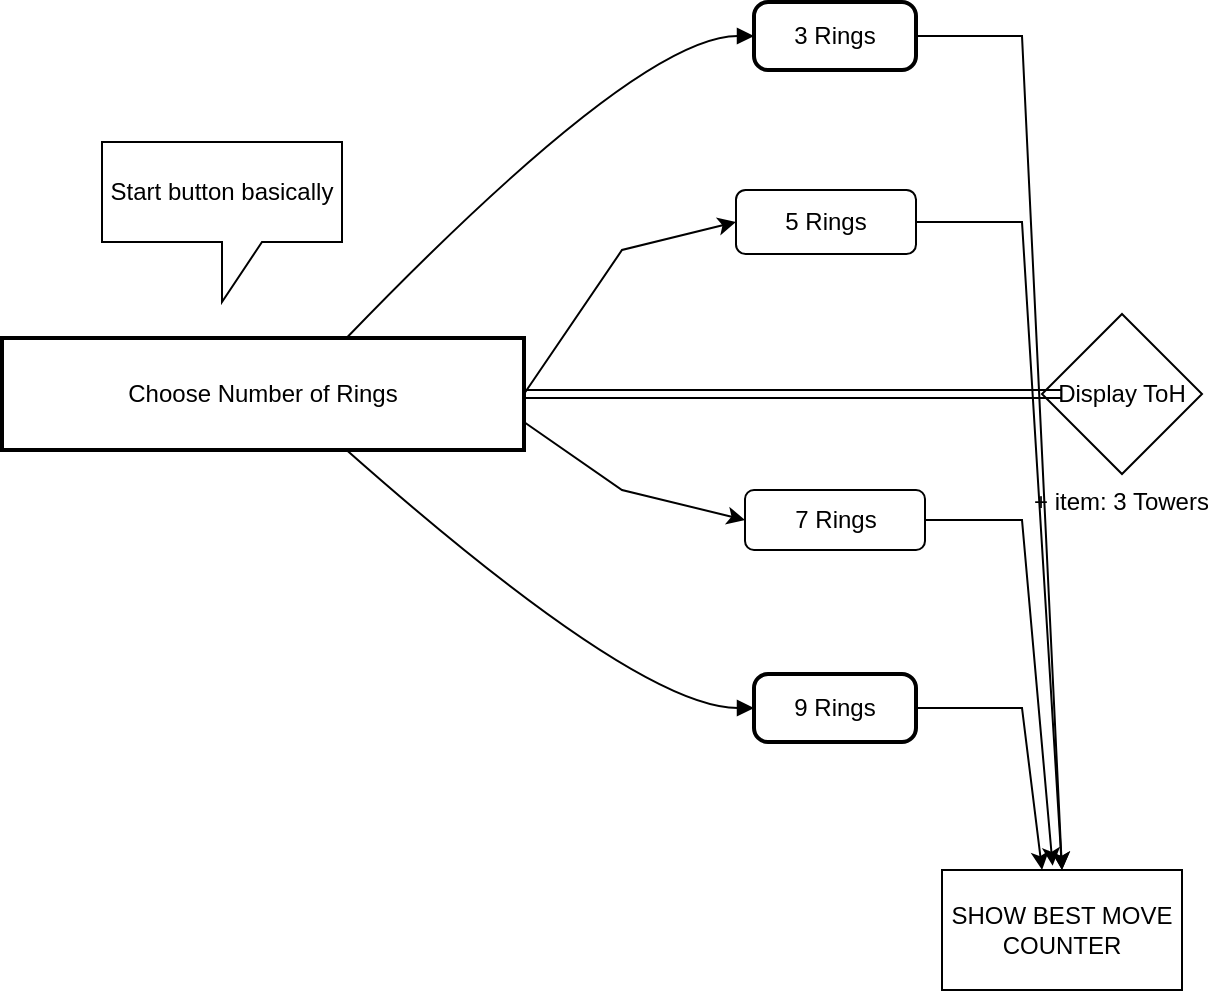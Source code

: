 <mxfile version="24.7.13">
  <diagram name="Page-1" id="QfWTIGqjXxxfTMF75qht">
    <mxGraphModel dx="1338" dy="1353" grid="1" gridSize="10" guides="1" tooltips="1" connect="1" arrows="1" fold="1" page="1" pageScale="1" pageWidth="850" pageHeight="1100" math="0" shadow="0">
      <root>
        <mxCell id="0" />
        <mxCell id="1" parent="0" />
        <mxCell id="2" value="Choose Number of Rings" style="whiteSpace=wrap;strokeWidth=2;" parent="1" vertex="1">
          <mxGeometry x="-210" y="294" width="261" height="56" as="geometry" />
        </mxCell>
        <mxCell id="3" value="3 Rings" style="rounded=1;absoluteArcSize=1;arcSize=14;whiteSpace=wrap;strokeWidth=2;" parent="1" vertex="1">
          <mxGeometry x="166" y="126" width="81" height="34" as="geometry" />
        </mxCell>
        <mxCell id="4" value="9 Rings" style="rounded=1;absoluteArcSize=1;arcSize=14;whiteSpace=wrap;strokeWidth=2;" parent="1" vertex="1">
          <mxGeometry x="166" y="462" width="81" height="34" as="geometry" />
        </mxCell>
        <mxCell id="20" value="" style="curved=1;startArrow=none;endArrow=block;exitX=0.66;exitY=0;entryX=0;entryY=0.5;" parent="1" source="2" target="3" edge="1">
          <mxGeometry relative="1" as="geometry">
            <Array as="points">
              <mxPoint x="108" y="143" />
            </Array>
          </mxGeometry>
        </mxCell>
        <mxCell id="21" value="" style="curved=1;startArrow=none;endArrow=block;exitX=0.66;exitY=1;entryX=0;entryY=0.5;" parent="1" source="2" target="4" edge="1">
          <mxGeometry relative="1" as="geometry">
            <Array as="points">
              <mxPoint x="108" y="479" />
            </Array>
          </mxGeometry>
        </mxCell>
        <mxCell id="PUsAC2bPZzbohQSxc9YF-43" value="5 Rings" style="rounded=1;whiteSpace=wrap;html=1;" vertex="1" parent="1">
          <mxGeometry x="157" y="220" width="90" height="32" as="geometry" />
        </mxCell>
        <mxCell id="PUsAC2bPZzbohQSxc9YF-44" value="" style="endArrow=classic;html=1;rounded=0;exitX=1;exitY=0.5;exitDx=0;exitDy=0;entryX=0;entryY=0.5;entryDx=0;entryDy=0;" edge="1" parent="1" source="2" target="PUsAC2bPZzbohQSxc9YF-43">
          <mxGeometry relative="1" as="geometry">
            <mxPoint x="250" y="350" as="sourcePoint" />
            <mxPoint x="350" y="350" as="targetPoint" />
            <Array as="points">
              <mxPoint x="100" y="250" />
            </Array>
          </mxGeometry>
        </mxCell>
        <mxCell id="PUsAC2bPZzbohQSxc9YF-46" value="7 Rings" style="rounded=1;whiteSpace=wrap;html=1;" vertex="1" parent="1">
          <mxGeometry x="161.5" y="370" width="90" height="30" as="geometry" />
        </mxCell>
        <mxCell id="PUsAC2bPZzbohQSxc9YF-47" value="" style="endArrow=classic;html=1;rounded=0;exitX=1;exitY=0.75;exitDx=0;exitDy=0;entryX=0;entryY=0.5;entryDx=0;entryDy=0;" edge="1" parent="1" source="2" target="PUsAC2bPZzbohQSxc9YF-46">
          <mxGeometry relative="1" as="geometry">
            <mxPoint x="140" y="360" as="sourcePoint" />
            <mxPoint x="240" y="360" as="targetPoint" />
            <Array as="points">
              <mxPoint x="100" y="370" />
            </Array>
          </mxGeometry>
        </mxCell>
        <mxCell id="PUsAC2bPZzbohQSxc9YF-49" value="SHOW BEST MOVE COUNTER" style="rounded=0;whiteSpace=wrap;html=1;" vertex="1" parent="1">
          <mxGeometry x="260" y="560" width="120" height="60" as="geometry" />
        </mxCell>
        <mxCell id="PUsAC2bPZzbohQSxc9YF-51" value="" style="endArrow=classic;html=1;rounded=0;exitX=1;exitY=0.5;exitDx=0;exitDy=0;entryX=0.5;entryY=0;entryDx=0;entryDy=0;" edge="1" parent="1" source="3" target="PUsAC2bPZzbohQSxc9YF-49">
          <mxGeometry width="50" height="50" relative="1" as="geometry">
            <mxPoint x="300" y="200" as="sourcePoint" />
            <mxPoint x="350" y="150" as="targetPoint" />
            <Array as="points">
              <mxPoint x="300" y="143" />
            </Array>
          </mxGeometry>
        </mxCell>
        <mxCell id="PUsAC2bPZzbohQSxc9YF-52" value="" style="endArrow=classic;html=1;rounded=0;exitX=1;exitY=0.5;exitDx=0;exitDy=0;entryX=0.5;entryY=0;entryDx=0;entryDy=0;" edge="1" parent="1" source="PUsAC2bPZzbohQSxc9YF-43" target="PUsAC2bPZzbohQSxc9YF-49">
          <mxGeometry width="50" height="50" relative="1" as="geometry">
            <mxPoint x="300" y="200" as="sourcePoint" />
            <mxPoint x="350" y="150" as="targetPoint" />
            <Array as="points">
              <mxPoint x="300" y="236" />
            </Array>
          </mxGeometry>
        </mxCell>
        <mxCell id="PUsAC2bPZzbohQSxc9YF-53" value="" style="endArrow=classic;html=1;rounded=0;exitX=1;exitY=0.5;exitDx=0;exitDy=0;entryX=0.461;entryY=-0.036;entryDx=0;entryDy=0;entryPerimeter=0;" edge="1" parent="1" source="PUsAC2bPZzbohQSxc9YF-46" target="PUsAC2bPZzbohQSxc9YF-49">
          <mxGeometry width="50" height="50" relative="1" as="geometry">
            <mxPoint x="300" y="200" as="sourcePoint" />
            <mxPoint x="350" y="150" as="targetPoint" />
            <Array as="points">
              <mxPoint x="300" y="385" />
            </Array>
          </mxGeometry>
        </mxCell>
        <mxCell id="PUsAC2bPZzbohQSxc9YF-54" value="" style="endArrow=classic;html=1;rounded=0;exitX=1;exitY=0.5;exitDx=0;exitDy=0;entryX=0.417;entryY=0;entryDx=0;entryDy=0;entryPerimeter=0;" edge="1" parent="1" source="4" target="PUsAC2bPZzbohQSxc9YF-49">
          <mxGeometry width="50" height="50" relative="1" as="geometry">
            <mxPoint x="300" y="200" as="sourcePoint" />
            <mxPoint x="350" y="150" as="targetPoint" />
            <Array as="points">
              <mxPoint x="300" y="479" />
            </Array>
          </mxGeometry>
        </mxCell>
        <mxCell id="PUsAC2bPZzbohQSxc9YF-55" value="Display ToH" style="rhombus;whiteSpace=wrap;html=1;" vertex="1" parent="1">
          <mxGeometry x="310" y="282" width="80" height="80" as="geometry" />
        </mxCell>
        <mxCell id="PUsAC2bPZzbohQSxc9YF-56" value="" style="shape=link;html=1;rounded=0;exitX=1;exitY=0.5;exitDx=0;exitDy=0;entryX=0.125;entryY=0.5;entryDx=0;entryDy=0;entryPerimeter=0;" edge="1" parent="1" source="2" target="PUsAC2bPZzbohQSxc9YF-55">
          <mxGeometry width="100" relative="1" as="geometry">
            <mxPoint x="160" y="200" as="sourcePoint" />
            <mxPoint x="260" y="200" as="targetPoint" />
          </mxGeometry>
        </mxCell>
        <mxCell id="PUsAC2bPZzbohQSxc9YF-57" value="Start button basically" style="shape=callout;whiteSpace=wrap;html=1;perimeter=calloutPerimeter;" vertex="1" parent="1">
          <mxGeometry x="-160" y="196" width="120" height="80" as="geometry" />
        </mxCell>
        <mxCell id="PUsAC2bPZzbohQSxc9YF-59" value="+ item: 3 Towers" style="text;strokeColor=none;fillColor=none;align=left;verticalAlign=top;spacingLeft=4;spacingRight=4;overflow=hidden;rotatable=0;points=[[0,0.5],[1,0.5]];portConstraint=eastwest;whiteSpace=wrap;html=1;" vertex="1" parent="1">
          <mxGeometry x="300" y="362" width="100" height="26" as="geometry" />
        </mxCell>
      </root>
    </mxGraphModel>
  </diagram>
</mxfile>
